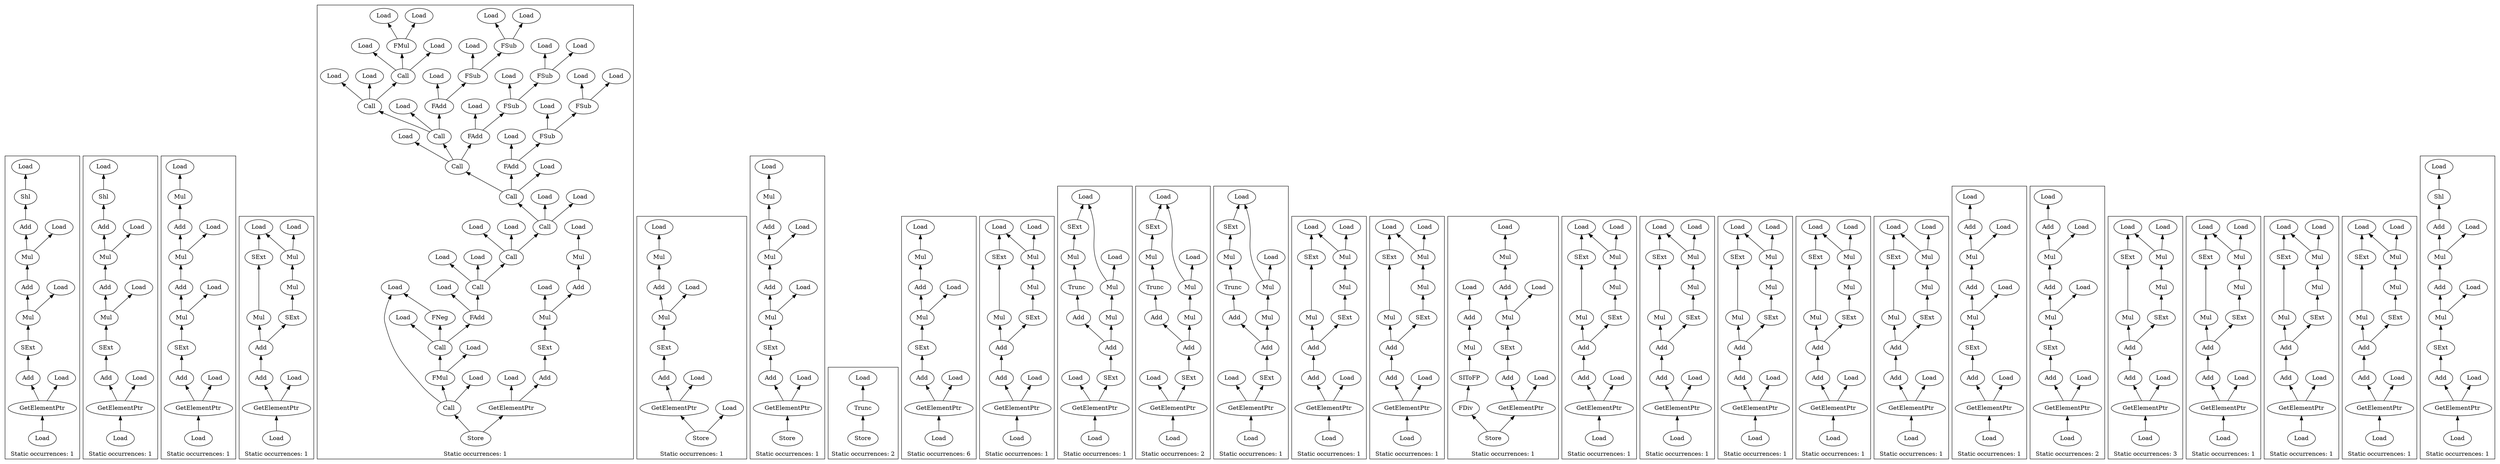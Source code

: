 strict digraph {
rankdir=BT
subgraph {
"0_903" [label="GetElementPtr"]
"0_903" -> {
"0_902"
"0_902"
"0_902"
"0_738"
}
"0_738" [label="Load"]
"0_756" [label="Mul"]
"0_756" -> {
"0_755"
"0_740"
}
"0_740" [label="Load"]
"0_758" [label="Add"]
"0_758" -> {
"0_756"
"0_756"
}
"0_904" [label="Load"]
"0_904" -> {
"0_903"
"0_903"
"0_903"
"0_903"
}
"0_755" [label="Add"]
"0_755" -> {
"0_754"
}
"0_812" [label="SExt"]
"0_812" -> {
"0_759"
"0_759"
"0_759"
}
"0_754" [label="Shl"]
"0_754" -> {
"0_739"
}
"0_739" [label="Load"]
"0_902" [label="Add"]
"0_902" -> {
"0_812"
"0_812"
"0_812"
}
"0_759" [label="Mul"]
"0_759" -> {
"0_758"
"0_758"
"0_741"
}
"0_741" [label="Load"]
cluster=true
label=<Static occurrences: 1>
}
subgraph {
"1_935" [label="Add"]
"1_935" -> {
"1_815"
"1_815"
"1_815"
}
"1_776" [label="Mul"]
"1_776" -> {
"1_775"
"1_763"
}
"1_763" [label="Load"]
"1_774" [label="Shl"]
"1_774" -> {
"1_762"
}
"1_762" [label="Load"]
"1_775" [label="Add"]
"1_775" -> {
"1_774"
}
"1_815" [label="SExt"]
"1_815" -> {
"1_779"
"1_779"
"1_779"
}
"1_936" [label="GetElementPtr"]
"1_936" -> {
"1_935"
"1_935"
"1_935"
"1_761"
}
"1_761" [label="Load"]
"1_937" [label="Load"]
"1_937" -> {
"1_936"
"1_936"
"1_936"
"1_936"
}
"1_778" [label="Add"]
"1_778" -> {
"1_776"
"1_776"
}
"1_779" [label="Mul"]
"1_779" -> {
"1_778"
"1_778"
"1_764"
}
"1_764" [label="Load"]
cluster=true
label=<Static occurrences: 1>
}
subgraph {
"2_787" [label="Mul"]
"2_787" -> {
"2_713"
}
"2_713" [label="Load"]
"2_791" [label="Add"]
"2_791" -> {
"2_789"
"2_789"
}
"2_949" [label="Load"]
"2_949" -> {
"2_948"
"2_948"
"2_948"
"2_948"
}
"2_788" [label="Add"]
"2_788" -> {
"2_787"
}
"2_948" [label="GetElementPtr"]
"2_948" -> {
"2_947"
"2_947"
"2_947"
"2_712"
}
"2_712" [label="Load"]
"2_817" [label="SExt"]
"2_817" -> {
"2_792"
"2_792"
"2_792"
}
"2_792" [label="Mul"]
"2_792" -> {
"2_791"
"2_791"
"2_715"
}
"2_715" [label="Load"]
"2_947" [label="Add"]
"2_947" -> {
"2_817"
"2_817"
"2_817"
}
"2_789" [label="Mul"]
"2_789" -> {
"2_788"
"2_714"
}
"2_714" [label="Load"]
cluster=true
label=<Static occurrences: 1>
}
subgraph {
"3_737" [label="Add"]
"3_737" -> {
"3_721"
"3_688"
"3_688"
}
"3_688" [label="SExt"]
"3_688" -> {
"3_682"
"3_682"
}
"3_951" [label="GetElementPtr"]
"3_951" -> {
"3_950"
"3_950"
"3_950"
"3_720"
}
"3_720" [label="Load"]
"3_721" [label="Mul"]
"3_721" -> {
"3_655"
}
"3_635" [label="Mul"]
"3_635" -> {
"3_621"
"3_617"
}
"3_621" [label="Load"]
"3_617" [label="Load"]
"3_952" [label="Load"]
"3_952" -> {
"3_951"
"3_951"
"3_951"
"3_951"
}
"3_655" [label="SExt"]
"3_655" -> {
"3_621"
}
"3_621" [label="Load"]
"3_682" [label="Mul"]
"3_682" -> {
"3_635"
"3_635"
}
"3_950" [label="Add"]
"3_950" -> {
"3_737"
"3_737"
"3_737"
}
cluster=true
label=<Static occurrences: 1>
}
subgraph {
"4_927" [label="Call"]
"4_927" -> {
"4_920"
"4_920"
"4_920"
"4_920"
"4_920"
"4_920"
"4_920"
"4_920"
"4_920"
"4_920"
"4_920"
"4_920"
"4_920"
"4_920"
"4_920"
"4_920"
"4_920"
"4_920"
"4_920"
"4_920"
"4_920"
"4_923"
"4_926"
}
"4_923" [label="Load"]
"4_926" [label="Load"]
"4_805" [label="Add"]
"4_805" -> {
"4_803"
}
"4_934" [label="Call"]
"4_934" -> {
"4_927"
"4_927"
"4_927"
"4_927"
"4_927"
"4_927"
"4_927"
"4_927"
"4_927"
"4_927"
"4_927"
"4_927"
"4_927"
"4_927"
"4_927"
"4_927"
"4_927"
"4_927"
"4_927"
"4_927"
"4_927"
"4_927"
"4_927"
"4_930"
"4_933"
}
"4_930" [label="Load"]
"4_933" [label="Load"]
"4_891" [label="FSub"]
"4_891" -> {
"4_887"
"4_890"
}
"4_887" [label="Load"]
"4_890" [label="Load"]
"4_915" [label="FSub"]
"4_915" -> {
"4_911"
"4_911"
"4_914"
}
"4_914" [label="Load"]
"4_963" [label="Call"]
"4_963" -> {
"4_958"
"4_958"
"4_958"
"4_958"
"4_958"
"4_958"
"4_958"
"4_958"
"4_958"
"4_958"
"4_958"
"4_958"
"4_958"
"4_958"
"4_958"
"4_958"
"4_958"
"4_958"
"4_958"
"4_958"
"4_958"
"4_958"
"4_958"
"4_958"
"4_958"
"4_958"
"4_958"
"4_958"
"4_958"
"4_958"
"4_958"
"4_962"
"4_952"
}
"4_962" [label="Load"]
"4_952" [label="Load"]
"4_842" [label="Call"]
"4_842" -> {
"4_841"
"4_841"
"4_831"
"4_834"
}
"4_831" [label="Load"]
"4_834" [label="Load"]
"4_964" [label="Add"]
"4_964" -> {
"4_819"
"4_819"
}
"4_866" [label="FSub"]
"4_866" -> {
"4_859"
"4_865"
}
"4_859" [label="Load"]
"4_865" [label="Load"]
"4_880" [label="FAdd"]
"4_880" -> {
"4_873"
"4_873"
"4_873"
"4_879"
}
"4_879" [label="Load"]
"4_806" [label="Mul"]
"4_806" -> {
"4_805"
"4_802"
}
"4_802" [label="Load"]
"4_819" [label="SExt"]
"4_819" -> {
"4_806"
"4_806"
}
"4_954" [label="Call"]
"4_954" -> {
"4_953"
"4_945"
"4_945"
"4_945"
"4_945"
"4_945"
"4_945"
"4_945"
"4_945"
"4_945"
"4_945"
"4_945"
"4_945"
"4_945"
"4_945"
"4_945"
"4_945"
"4_945"
"4_945"
"4_945"
"4_945"
"4_945"
"4_945"
"4_945"
"4_945"
"4_945"
"4_945"
"4_945"
"4_945"
"4_949"
}
"4_949" [label="Load"]
"4_945" [label="FAdd"]
"4_945" -> {
"4_941"
"4_941"
"4_941"
"4_941"
"4_941"
"4_941"
"4_941"
"4_941"
"4_941"
"4_941"
"4_941"
"4_941"
"4_941"
"4_941"
"4_941"
"4_941"
"4_941"
"4_941"
"4_941"
"4_941"
"4_941"
"4_941"
"4_941"
"4_941"
"4_941"
"4_941"
"4_941"
"4_944"
}
"4_944" [label="Load"]
"4_958" [label="FMul"]
"4_958" -> {
"4_954"
"4_954"
"4_954"
"4_954"
"4_954"
"4_954"
"4_954"
"4_954"
"4_954"
"4_954"
"4_954"
"4_954"
"4_954"
"4_954"
"4_954"
"4_954"
"4_954"
"4_954"
"4_954"
"4_954"
"4_954"
"4_954"
"4_954"
"4_954"
"4_954"
"4_954"
"4_954"
"4_954"
"4_954"
"4_954"
"4_957"
}
"4_957" [label="Load"]
"4_896" [label="FSub"]
"4_896" -> {
"4_891"
"4_891"
"4_895"
}
"4_895" [label="Load"]
"4_911" [label="FSub"]
"4_911" -> {
"4_907"
"4_910"
}
"4_907" [label="Load"]
"4_910" [label="Load"]
"4_803" [label="Mul"]
"4_803" -> {
"4_801"
}
"4_801" [label="Load"]
"4_901" [label="Call"]
"4_901" -> {
"4_881"
"4_881"
"4_881"
"4_881"
"4_881"
"4_881"
"4_881"
"4_881"
"4_881"
"4_881"
"4_881"
"4_900"
"4_900"
"4_900"
"4_900"
"4_884"
}
"4_884" [label="Load"]
"4_920" [label="Call"]
"4_920" -> {
"4_901"
"4_901"
"4_901"
"4_901"
"4_901"
"4_901"
"4_901"
"4_901"
"4_901"
"4_901"
"4_901"
"4_901"
"4_901"
"4_901"
"4_901"
"4_901"
"4_919"
"4_919"
"4_919"
"4_919"
"4_904"
}
"4_904" [label="Load"]
"4_953" [label="FNeg"]
"4_953" -> {
"4_952"
}
"4_952" [label="Load"]
"4_841" [label="FMul"]
"4_841" -> {
"4_837"
"4_840"
}
"4_837" [label="Load"]
"4_840" [label="Load"]
"4_850" [label="Call"]
"4_850" -> {
"4_842"
"4_842"
"4_842"
"4_842"
"4_845"
"4_849"
}
"4_845" [label="Load"]
"4_849" [label="Load"]
"4_941" [label="Call"]
"4_941" -> {
"4_934"
"4_934"
"4_934"
"4_934"
"4_934"
"4_934"
"4_934"
"4_934"
"4_934"
"4_934"
"4_934"
"4_934"
"4_934"
"4_934"
"4_934"
"4_934"
"4_934"
"4_934"
"4_934"
"4_934"
"4_934"
"4_934"
"4_934"
"4_934"
"4_934"
"4_937"
"4_940"
}
"4_937" [label="Load"]
"4_940" [label="Load"]
"4_900" [label="FAdd"]
"4_900" -> {
"4_896"
"4_896"
"4_896"
"4_899"
}
"4_899" [label="Load"]
"4_966" [label="Store"]
"4_966" -> {
"4_963"
"4_963"
"4_963"
"4_963"
"4_963"
"4_963"
"4_963"
"4_963"
"4_963"
"4_963"
"4_963"
"4_963"
"4_963"
"4_963"
"4_963"
"4_963"
"4_963"
"4_963"
"4_963"
"4_963"
"4_963"
"4_963"
"4_963"
"4_963"
"4_963"
"4_963"
"4_963"
"4_963"
"4_963"
"4_963"
"4_963"
"4_963"
"4_963"
"4_965"
"4_965"
"4_965"
}
"4_919" [label="FAdd"]
"4_919" -> {
"4_915"
"4_915"
"4_915"
"4_918"
}
"4_918" [label="Load"]
"4_873" [label="FSub"]
"4_873" -> {
"4_866"
"4_866"
"4_872"
}
"4_872" [label="Load"]
"4_965" [label="GetElementPtr"]
"4_965" -> {
"4_964"
"4_964"
"4_800"
}
"4_800" [label="Load"]
"4_881" [label="Call"]
"4_881" -> {
"4_850"
"4_850"
"4_850"
"4_850"
"4_850"
"4_850"
"4_880"
"4_880"
"4_880"
"4_880"
"4_853"
}
"4_853" [label="Load"]
cluster=true
label=<Static occurrences: 1>
}
subgraph {
"5_1002" [label="Mul"]
"5_1002" -> {
"5_1001"
"5_621"
}
"5_621" [label="Load"]
"5_1001" [label="Add"]
"5_1001" -> {
"5_986"
}
"5_986" [label="Mul"]
"5_986" -> {
"5_617"
}
"5_617" [label="Load"]
"5_1011" [label="Add"]
"5_1011" -> {
"5_1004"
"5_1004"
}
"5_1012" [label="GetElementPtr"]
"5_1012" -> {
"5_1011"
"5_1011"
"5_999"
}
"5_999" [label="Load"]
"5_1004" [label="SExt"]
"5_1004" -> {
"5_1002"
"5_1002"
}
"5_1013" [label="Store"]
"5_1013" -> {
"5_1012"
"5_1012"
"5_1012"
"5_1010"
}
"5_1010" [label="Load"]
cluster=true
label=<Static occurrences: 1>
}
subgraph {
"6_572" [label="Add"]
"6_572" -> {
"6_563"
}
"6_573" [label="Mul"]
"6_573" -> {
"6_572"
"6_560"
}
"6_560" [label="Load"]
"6_589" [label="GetElementPtr"]
"6_589" -> {
"6_588"
"6_588"
"6_588"
"6_580"
}
"6_580" [label="Load"]
"6_590" [label="Store"]
"6_590" -> {
"6_589"
"6_589"
"6_589"
"6_589"
}
"6_588" [label="Add"]
"6_588" -> {
"6_584"
"6_584"
"6_584"
}
"6_563" [label="Mul"]
"6_563" -> {
"6_555"
}
"6_555" [label="Load"]
"6_584" [label="SExt"]
"6_584" -> {
"6_583"
"6_583"
"6_583"
}
"6_583" [label="Mul"]
"6_583" -> {
"6_582"
"6_582"
"6_570"
}
"6_570" [label="Load"]
"6_582" [label="Add"]
"6_582" -> {
"6_573"
"6_573"
}
cluster=true
label=<Static occurrences: 1>
}
subgraph {
"7_1117" [label="Store"]
"7_1117" -> {
"7_1116"
}
"7_1116" [label="Trunc"]
"7_1116" -> {
"7_1114"
}
"7_1114" [label="Load"]
cluster=true
label=<Static occurrences: 2>
}
subgraph {
"8_719" [label="Mul"]
"8_719" -> {
"8_718"
"8_715"
}
"8_715" [label="Load"]
"8_718" [label="Add"]
"8_718" -> {
"8_716"
}
"8_716" [label="Mul"]
"8_716" -> {
"8_714"
}
"8_714" [label="Load"]
"8_830" [label="GetElementPtr"]
"8_830" -> {
"8_829"
"8_829"
"8_712"
}
"8_712" [label="Load"]
"8_829" [label="Add"]
"8_829" -> {
"8_807"
"8_807"
}
"8_807" [label="SExt"]
"8_807" -> {
"8_719"
"8_719"
}
"8_831" [label="Load"]
"8_831" -> {
"8_830"
"8_830"
"8_830"
}
cluster=true
label=<Static occurrences: 6>
}
subgraph {
"9_737" [label="Add"]
"9_737" -> {
"9_721"
"9_688"
"9_688"
}
"9_688" [label="SExt"]
"9_688" -> {
"9_682"
"9_682"
}
"9_848" [label="GetElementPtr"]
"9_848" -> {
"9_847"
"9_847"
"9_847"
"9_720"
}
"9_720" [label="Load"]
"9_721" [label="Mul"]
"9_721" -> {
"9_655"
}
"9_847" [label="Add"]
"9_847" -> {
"9_737"
"9_737"
"9_737"
}
"9_849" [label="Load"]
"9_849" -> {
"9_848"
"9_848"
"9_848"
"9_848"
}
"9_655" [label="SExt"]
"9_655" -> {
"9_621"
}
"9_621" [label="Load"]
"9_682" [label="Mul"]
"9_682" -> {
"9_635"
"9_635"
}
"9_635" [label="Mul"]
"9_635" -> {
"9_621"
"9_617"
}
"9_621" [label="Load"]
"9_617" [label="Load"]
cluster=true
label=<Static occurrences: 1>
}
subgraph {
"10_729" [label="Mul"]
"10_729" -> {
"10_656"
}
"10_859" [label="Load"]
"10_859" -> {
"10_858"
"10_858"
"10_858"
"10_858"
}
"10_855" [label="Add"]
"10_855" -> {
"10_820"
}
"10_858" [label="GetElementPtr"]
"10_858" -> {
"10_720"
"10_857"
"10_857"
"10_857"
}
"10_720" [label="Load"]
"10_857" [label="SExt"]
"10_857" -> {
"10_856"
"10_856"
"10_856"
}
"10_820" [label="Trunc"]
"10_820" -> {
"10_729"
}
"10_680" [label="Mul"]
"10_680" -> {
"10_634"
"10_634"
}
"10_856" [label="Add"]
"10_856" -> {
"10_855"
"10_680"
"10_680"
}
"10_634" [label="Mul"]
"10_634" -> {
"10_621"
"10_617"
}
"10_621" [label="Load"]
"10_617" [label="Load"]
"10_656" [label="SExt"]
"10_656" -> {
"10_621"
}
"10_621" [label="Load"]
cluster=true
label=<Static occurrences: 1>
}
subgraph {
"11_634" [label="Mul"]
"11_634" -> {
"11_621"
"11_617"
}
"11_621" [label="Load"]
"11_617" [label="Load"]
"11_747" [label="Mul"]
"11_747" -> {
"11_654"
}
"11_864" [label="GetElementPtr"]
"11_864" -> {
"11_720"
"11_863"
"11_863"
"11_863"
}
"11_720" [label="Load"]
"11_861" [label="Add"]
"11_861" -> {
"11_821"
}
"11_654" [label="SExt"]
"11_654" -> {
"11_621"
}
"11_621" [label="Load"]
"11_680" [label="Mul"]
"11_680" -> {
"11_634"
"11_634"
}
"11_821" [label="Trunc"]
"11_821" -> {
"11_747"
}
"11_863" [label="SExt"]
"11_863" -> {
"11_862"
"11_862"
"11_862"
}
"11_865" [label="Load"]
"11_865" -> {
"11_864"
"11_864"
"11_864"
"11_864"
}
"11_862" [label="Add"]
"11_862" -> {
"11_861"
"11_680"
"11_680"
}
cluster=true
label=<Static occurrences: 2>
}
subgraph {
"12_879" [label="Load"]
"12_879" -> {
"12_878"
"12_878"
"12_878"
"12_878"
}
"12_639" [label="Mul"]
"12_639" -> {
"12_621"
"12_617"
}
"12_621" [label="Load"]
"12_617" [label="Load"]
"12_747" [label="Mul"]
"12_747" -> {
"12_654"
}
"12_876" [label="Add"]
"12_876" -> {
"12_875"
"12_685"
"12_685"
}
"12_875" [label="Add"]
"12_875" -> {
"12_823"
}
"12_654" [label="SExt"]
"12_654" -> {
"12_621"
}
"12_621" [label="Load"]
"12_685" [label="Mul"]
"12_685" -> {
"12_639"
"12_639"
}
"12_823" [label="Trunc"]
"12_823" -> {
"12_747"
}
"12_878" [label="GetElementPtr"]
"12_878" -> {
"12_720"
"12_877"
"12_877"
"12_877"
}
"12_720" [label="Load"]
"12_877" [label="SExt"]
"12_877" -> {
"12_876"
"12_876"
"12_876"
}
cluster=true
label=<Static occurrences: 1>
}
subgraph {
"13_729" [label="Mul"]
"13_729" -> {
"13_656"
}
"13_730" [label="Add"]
"13_730" -> {
"13_729"
"13_690"
"13_690"
}
"13_690" [label="SExt"]
"13_690" -> {
"13_682"
"13_682"
}
"13_885" [label="Add"]
"13_885" -> {
"13_730"
"13_730"
"13_730"
}
"13_887" [label="Load"]
"13_887" -> {
"13_886"
"13_886"
"13_886"
"13_886"
}
"13_682" [label="Mul"]
"13_682" -> {
"13_635"
"13_635"
}
"13_635" [label="Mul"]
"13_635" -> {
"13_621"
"13_617"
}
"13_621" [label="Load"]
"13_617" [label="Load"]
"13_886" [label="GetElementPtr"]
"13_886" -> {
"13_885"
"13_885"
"13_885"
"13_720"
}
"13_720" [label="Load"]
"13_656" [label="SExt"]
"13_656" -> {
"13_621"
}
"13_621" [label="Load"]
cluster=true
label=<Static occurrences: 1>
}
subgraph {
"14_889" [label="GetElementPtr"]
"14_889" -> {
"14_888"
"14_888"
"14_888"
"14_720"
}
"14_720" [label="Load"]
"14_888" [label="Add"]
"14_888" -> {
"14_753"
"14_753"
"14_753"
}
"14_747" [label="Mul"]
"14_747" -> {
"14_654"
}
"14_753" [label="Add"]
"14_753" -> {
"14_747"
"14_686"
"14_686"
}
"14_654" [label="SExt"]
"14_654" -> {
"14_621"
}
"14_621" [label="Load"]
"14_635" [label="Mul"]
"14_635" -> {
"14_621"
"14_617"
}
"14_621" [label="Load"]
"14_617" [label="Load"]
"14_682" [label="Mul"]
"14_682" -> {
"14_635"
"14_635"
}
"14_686" [label="SExt"]
"14_686" -> {
"14_682"
"14_682"
}
"14_890" [label="Load"]
"14_890" -> {
"14_889"
"14_889"
"14_889"
"14_889"
}
cluster=true
label=<Static occurrences: 1>
}
subgraph {
"15_518" [label="FDiv"]
"15_518" -> {
"15_507"
}
"15_506" [label="Mul"]
"15_506" -> {
"15_505"
}
"15_536" [label="Store"]
"15_536" -> {
"15_518"
"15_535"
"15_535"
"15_535"
}
"15_529" [label="Mul"]
"15_529" -> {
"15_528"
"15_514"
}
"15_514" [label="Load"]
"15_528" [label="Add"]
"15_528" -> {
"15_519"
}
"15_507" [label="SIToFP"]
"15_507" -> {
"15_506"
}
"15_505" [label="Add"]
"15_505" -> {
"15_497"
}
"15_497" [label="Load"]
"15_535" [label="GetElementPtr"]
"15_535" -> {
"15_534"
"15_534"
"15_526"
}
"15_526" [label="Load"]
"15_530" [label="SExt"]
"15_530" -> {
"15_529"
"15_529"
}
"15_534" [label="Add"]
"15_534" -> {
"15_530"
"15_530"
}
"15_519" [label="Mul"]
"15_519" -> {
"15_502"
}
"15_502" [label="Load"]
cluster=true
label=<Static occurrences: 1>
}
subgraph {
"16_833" [label="GetElementPtr"]
"16_833" -> {
"16_832"
"16_832"
"16_832"
"16_720"
}
"16_720" [label="Load"]
"16_832" [label="Add"]
"16_832" -> {
"16_722"
"16_722"
"16_722"
}
"16_721" [label="Mul"]
"16_721" -> {
"16_655"
}
"16_834" [label="Load"]
"16_834" -> {
"16_833"
"16_833"
"16_833"
"16_833"
}
"16_722" [label="Add"]
"16_722" -> {
"16_721"
"16_687"
"16_687"
}
"16_655" [label="SExt"]
"16_655" -> {
"16_621"
}
"16_621" [label="Load"]
"16_687" [label="SExt"]
"16_687" -> {
"16_680"
"16_680"
}
"16_680" [label="Mul"]
"16_680" -> {
"16_634"
"16_634"
}
"16_634" [label="Mul"]
"16_634" -> {
"16_621"
"16_617"
}
"16_621" [label="Load"]
"16_617" [label="Load"]
cluster=true
label=<Static occurrences: 1>
}
subgraph {
"17_729" [label="Mul"]
"17_729" -> {
"17_656"
}
"17_730" [label="Add"]
"17_730" -> {
"17_729"
"17_690"
"17_690"
}
"17_690" [label="SExt"]
"17_690" -> {
"17_682"
"17_682"
}
"17_839" [label="GetElementPtr"]
"17_839" -> {
"17_838"
"17_838"
"17_838"
"17_720"
}
"17_720" [label="Load"]
"17_838" [label="Add"]
"17_838" -> {
"17_730"
"17_730"
"17_730"
}
"17_840" [label="Load"]
"17_840" -> {
"17_839"
"17_839"
"17_839"
"17_839"
}
"17_635" [label="Mul"]
"17_635" -> {
"17_621"
"17_617"
}
"17_621" [label="Load"]
"17_617" [label="Load"]
"17_682" [label="Mul"]
"17_682" -> {
"17_635"
"17_635"
}
"17_656" [label="SExt"]
"17_656" -> {
"17_621"
}
"17_621" [label="Load"]
cluster=true
label=<Static occurrences: 1>
}
subgraph {
"18_729" [label="Mul"]
"18_729" -> {
"18_656"
}
"18_730" [label="Add"]
"18_730" -> {
"18_729"
"18_690"
"18_690"
}
"18_690" [label="SExt"]
"18_690" -> {
"18_682"
"18_682"
}
"18_893" [label="Add"]
"18_893" -> {
"18_730"
"18_730"
"18_730"
}
"18_894" [label="GetElementPtr"]
"18_894" -> {
"18_893"
"18_893"
"18_893"
"18_720"
}
"18_720" [label="Load"]
"18_635" [label="Mul"]
"18_635" -> {
"18_621"
"18_617"
}
"18_621" [label="Load"]
"18_617" [label="Load"]
"18_682" [label="Mul"]
"18_682" -> {
"18_635"
"18_635"
}
"18_895" [label="Load"]
"18_895" -> {
"18_894"
"18_894"
"18_894"
"18_894"
}
"18_656" [label="SExt"]
"18_656" -> {
"18_621"
}
"18_621" [label="Load"]
cluster=true
label=<Static occurrences: 1>
}
subgraph {
"19_899" [label="Load"]
"19_899" -> {
"19_898"
"19_898"
"19_898"
"19_898"
}
"19_897" [label="Add"]
"19_897" -> {
"19_753"
"19_753"
"19_753"
}
"19_747" [label="Mul"]
"19_747" -> {
"19_654"
}
"19_753" [label="Add"]
"19_753" -> {
"19_747"
"19_686"
"19_686"
}
"19_654" [label="SExt"]
"19_654" -> {
"19_621"
}
"19_621" [label="Load"]
"19_635" [label="Mul"]
"19_635" -> {
"19_621"
"19_617"
}
"19_621" [label="Load"]
"19_617" [label="Load"]
"19_898" [label="GetElementPtr"]
"19_898" -> {
"19_897"
"19_897"
"19_897"
"19_720"
}
"19_720" [label="Load"]
"19_682" [label="Mul"]
"19_682" -> {
"19_635"
"19_635"
}
"19_686" [label="SExt"]
"19_686" -> {
"19_682"
"19_682"
}
cluster=true
label=<Static occurrences: 1>
}
subgraph {
"20_905" [label="Add"]
"20_905" -> {
"20_722"
"20_722"
"20_722"
}
"20_721" [label="Mul"]
"20_721" -> {
"20_655"
}
"20_906" [label="GetElementPtr"]
"20_906" -> {
"20_905"
"20_905"
"20_905"
"20_720"
}
"20_720" [label="Load"]
"20_722" [label="Add"]
"20_722" -> {
"20_721"
"20_687"
"20_687"
}
"20_655" [label="SExt"]
"20_655" -> {
"20_621"
}
"20_621" [label="Load"]
"20_907" [label="Load"]
"20_907" -> {
"20_906"
"20_906"
"20_906"
"20_906"
}
"20_687" [label="SExt"]
"20_687" -> {
"20_680"
"20_680"
}
"20_680" [label="Mul"]
"20_680" -> {
"20_634"
"20_634"
}
"20_634" [label="Mul"]
"20_634" -> {
"20_621"
"20_617"
}
"20_621" [label="Load"]
"20_617" [label="Load"]
cluster=true
label=<Static occurrences: 1>
}
subgraph {
"21_835" [label="Add"]
"21_835" -> {
"21_808"
"21_808"
"21_808"
}
"21_837" [label="Load"]
"21_837" -> {
"21_836"
"21_836"
"21_836"
"21_836"
}
"21_836" [label="GetElementPtr"]
"21_836" -> {
"21_835"
"21_835"
"21_835"
"21_712"
}
"21_712" [label="Load"]
"21_724" [label="Mul"]
"21_724" -> {
"21_723"
"21_714"
}
"21_714" [label="Load"]
"21_726" [label="Add"]
"21_726" -> {
"21_724"
"21_724"
}
"21_723" [label="Add"]
"21_723" -> {
"21_713"
}
"21_713" [label="Load"]
"21_808" [label="SExt"]
"21_808" -> {
"21_727"
"21_727"
"21_727"
}
"21_727" [label="Mul"]
"21_727" -> {
"21_726"
"21_726"
"21_715"
}
"21_715" [label="Load"]
cluster=true
label=<Static occurrences: 1>
}
subgraph {
"22_883" [label="GetElementPtr"]
"22_883" -> {
"22_882"
"22_882"
"22_882"
"22_738"
}
"22_738" [label="Load"]
"22_748" [label="Add"]
"22_748" -> {
"22_739"
}
"22_739" [label="Load"]
"22_811" [label="SExt"]
"22_811" -> {
"22_752"
"22_752"
"22_752"
}
"22_752" [label="Mul"]
"22_752" -> {
"22_751"
"22_751"
"22_741"
}
"22_741" [label="Load"]
"22_882" [label="Add"]
"22_882" -> {
"22_811"
"22_811"
"22_811"
}
"22_884" [label="Load"]
"22_884" -> {
"22_883"
"22_883"
"22_883"
"22_883"
}
"22_751" [label="Add"]
"22_751" -> {
"22_749"
"22_749"
}
"22_749" [label="Mul"]
"22_749" -> {
"22_748"
"22_740"
}
"22_740" [label="Load"]
cluster=true
label=<Static occurrences: 2>
}
subgraph {
"23_760" [label="Add"]
"23_760" -> {
"23_721"
"23_689"
"23_689"
}
"23_639" [label="Mul"]
"23_639" -> {
"23_621"
"23_617"
}
"23_621" [label="Load"]
"23_617" [label="Load"]
"23_908" [label="Add"]
"23_908" -> {
"23_760"
"23_760"
"23_760"
}
"23_721" [label="Mul"]
"23_721" -> {
"23_655"
}
"23_685" [label="Mul"]
"23_685" -> {
"23_639"
"23_639"
}
"23_910" [label="Load"]
"23_910" -> {
"23_909"
"23_909"
"23_909"
"23_909"
}
"23_655" [label="SExt"]
"23_655" -> {
"23_621"
}
"23_621" [label="Load"]
"23_909" [label="GetElementPtr"]
"23_909" -> {
"23_908"
"23_908"
"23_908"
"23_720"
}
"23_720" [label="Load"]
"23_689" [label="SExt"]
"23_689" -> {
"23_685"
"23_685"
}
cluster=true
label=<Static occurrences: 3>
}
subgraph {
"24_917" [label="GetElementPtr"]
"24_917" -> {
"24_916"
"24_916"
"24_916"
"24_720"
}
"24_720" [label="Load"]
"24_760" [label="Add"]
"24_760" -> {
"24_721"
"24_689"
"24_689"
}
"24_916" [label="Add"]
"24_916" -> {
"24_760"
"24_760"
"24_760"
}
"24_721" [label="Mul"]
"24_721" -> {
"24_655"
}
"24_918" [label="Load"]
"24_918" -> {
"24_917"
"24_917"
"24_917"
"24_917"
}
"24_685" [label="Mul"]
"24_685" -> {
"24_639"
"24_639"
}
"24_639" [label="Mul"]
"24_639" -> {
"24_621"
"24_617"
}
"24_621" [label="Load"]
"24_617" [label="Load"]
"24_655" [label="SExt"]
"24_655" -> {
"24_621"
}
"24_621" [label="Load"]
"24_689" [label="SExt"]
"24_689" -> {
"24_685"
"24_685"
}
cluster=true
label=<Static occurrences: 1>
}
subgraph {
"25_760" [label="Add"]
"25_760" -> {
"25_721"
"25_689"
"25_689"
}
"25_639" [label="Mul"]
"25_639" -> {
"25_621"
"25_617"
}
"25_621" [label="Load"]
"25_617" [label="Load"]
"25_926" [label="Load"]
"25_926" -> {
"25_925"
"25_925"
"25_925"
"25_925"
}
"25_721" [label="Mul"]
"25_721" -> {
"25_655"
}
"25_924" [label="Add"]
"25_924" -> {
"25_760"
"25_760"
"25_760"
}
"25_685" [label="Mul"]
"25_685" -> {
"25_639"
"25_639"
}
"25_655" [label="SExt"]
"25_655" -> {
"25_621"
}
"25_621" [label="Load"]
"25_925" [label="GetElementPtr"]
"25_925" -> {
"25_924"
"25_924"
"25_924"
"25_720"
}
"25_720" [label="Load"]
"25_689" [label="SExt"]
"25_689" -> {
"25_685"
"25_685"
}
cluster=true
label=<Static occurrences: 1>
}
subgraph {
"26_747" [label="Mul"]
"26_747" -> {
"26_654"
}
"26_753" [label="Add"]
"26_753" -> {
"26_747"
"26_686"
"26_686"
}
"26_654" [label="SExt"]
"26_654" -> {
"26_621"
}
"26_621" [label="Load"]
"26_933" [label="Load"]
"26_933" -> {
"26_932"
"26_932"
"26_932"
"26_932"
}
"26_682" [label="Mul"]
"26_682" -> {
"26_635"
"26_635"
}
"26_635" [label="Mul"]
"26_635" -> {
"26_621"
"26_617"
}
"26_621" [label="Load"]
"26_617" [label="Load"]
"26_686" [label="SExt"]
"26_686" -> {
"26_682"
"26_682"
}
"26_931" [label="Add"]
"26_931" -> {
"26_753"
"26_753"
"26_753"
}
"26_932" [label="GetElementPtr"]
"26_932" -> {
"26_931"
"26_931"
"26_931"
"26_720"
}
"26_720" [label="Load"]
cluster=true
label=<Static occurrences: 1>
}
subgraph {
"27_843" [label="Add"]
"27_843" -> {
"27_809"
"27_809"
"27_809"
}
"27_845" [label="Load"]
"27_845" -> {
"27_844"
"27_844"
"27_844"
"27_844"
}
"27_809" [label="SExt"]
"27_809" -> {
"27_736"
"27_736"
"27_736"
}
"27_736" [label="Mul"]
"27_736" -> {
"27_735"
"27_735"
"27_715"
}
"27_715" [label="Load"]
"27_732" [label="Add"]
"27_732" -> {
"27_731"
}
"27_731" [label="Shl"]
"27_731" -> {
"27_713"
}
"27_713" [label="Load"]
"27_733" [label="Mul"]
"27_733" -> {
"27_732"
"27_714"
}
"27_714" [label="Load"]
"27_844" [label="GetElementPtr"]
"27_844" -> {
"27_843"
"27_843"
"27_843"
"27_712"
}
"27_712" [label="Load"]
"27_735" [label="Add"]
"27_735" -> {
"27_733"
"27_733"
}
cluster=true
label=<Static occurrences: 1>
}
}
